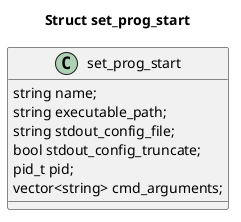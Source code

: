 @startuml Init_device
title "Struct set_prog_start"
class set_prog_start {
  string name;
  string executable_path;
  string stdout_config_file;
  bool stdout_config_truncate;
  pid_t pid;
  vector<string> cmd_arguments;
}

@enduml